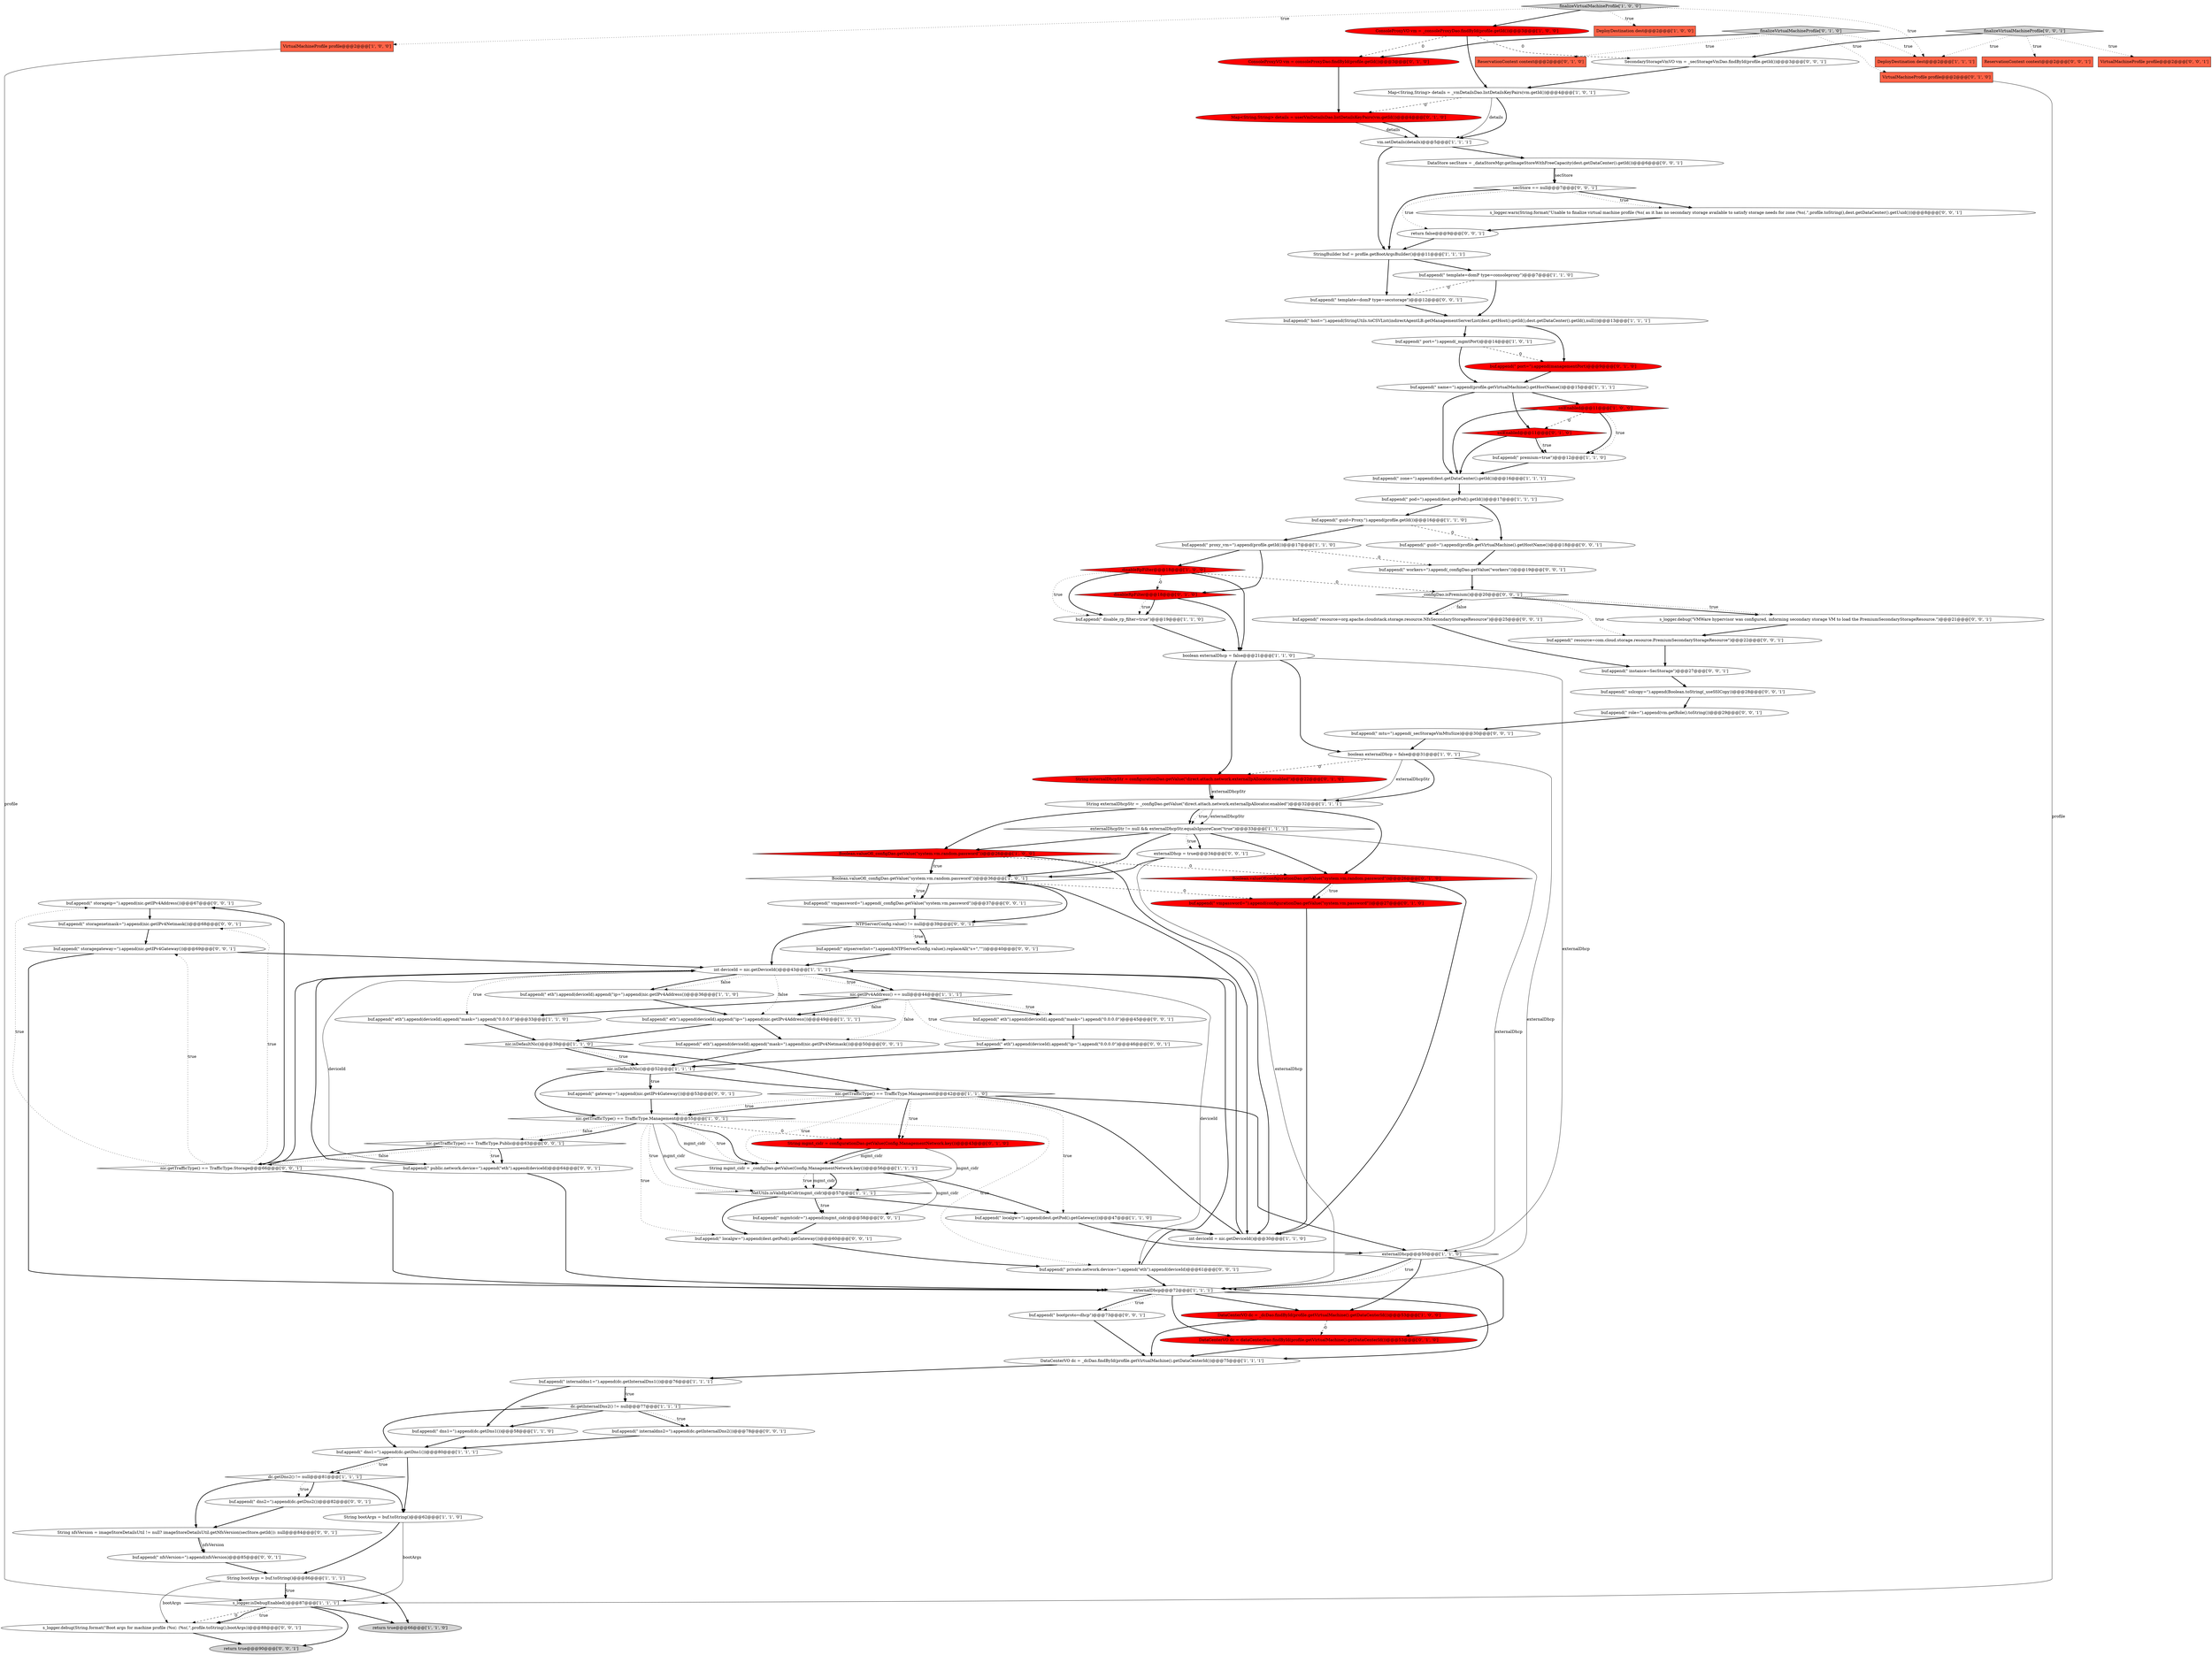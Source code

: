 digraph {
80 [style = filled, label = "buf.append(\" storageip=\").append(nic.getIPv4Address())@@@67@@@['0', '0', '1']", fillcolor = white, shape = ellipse image = "AAA0AAABBB3BBB"];
82 [style = filled, label = "_configDao.isPremium()@@@20@@@['0', '0', '1']", fillcolor = white, shape = diamond image = "AAA0AAABBB3BBB"];
98 [style = filled, label = "buf.append(\" mgmtcidr=\").append(mgmt_cidr)@@@58@@@['0', '0', '1']", fillcolor = white, shape = ellipse image = "AAA0AAABBB3BBB"];
43 [style = filled, label = "buf.append(\" dns1=\").append(dc.getDns1())@@@58@@@['1', '1', '0']", fillcolor = white, shape = ellipse image = "AAA0AAABBB1BBB"];
17 [style = filled, label = "buf.append(\" dns1=\").append(dc.getDns1())@@@80@@@['1', '1', '1']", fillcolor = white, shape = ellipse image = "AAA0AAABBB1BBB"];
63 [style = filled, label = "sslEnabled@@@11@@@['0', '1', '0']", fillcolor = red, shape = diamond image = "AAA1AAABBB2BBB"];
22 [style = filled, label = "StringBuilder buf = profile.getBootArgsBuilder()@@@11@@@['1', '1', '1']", fillcolor = white, shape = ellipse image = "AAA0AAABBB1BBB"];
104 [style = filled, label = "nic.getTrafficType() == TrafficType.Public@@@63@@@['0', '0', '1']", fillcolor = white, shape = diamond image = "AAA0AAABBB3BBB"];
71 [style = filled, label = "ReservationContext context@@@2@@@['0', '0', '1']", fillcolor = tomato, shape = box image = "AAA0AAABBB3BBB"];
39 [style = filled, label = "Boolean.valueOf(_configDao.getValue(\"system.vm.random.password\"))@@@36@@@['1', '0', '1']", fillcolor = white, shape = diamond image = "AAA0AAABBB1BBB"];
23 [style = filled, label = "_sslEnabled@@@11@@@['1', '0', '0']", fillcolor = red, shape = diamond image = "AAA1AAABBB1BBB"];
100 [style = filled, label = "buf.append(\" template=domP type=secstorage\")@@@12@@@['0', '0', '1']", fillcolor = white, shape = ellipse image = "AAA0AAABBB3BBB"];
36 [style = filled, label = "dc.getDns2() != null@@@81@@@['1', '1', '1']", fillcolor = white, shape = diamond image = "AAA0AAABBB1BBB"];
93 [style = filled, label = "buf.append(\" storagenetmask=\").append(nic.getIPv4Netmask())@@@68@@@['0', '0', '1']", fillcolor = white, shape = ellipse image = "AAA0AAABBB3BBB"];
102 [style = filled, label = "secStore == null@@@7@@@['0', '0', '1']", fillcolor = white, shape = diamond image = "AAA0AAABBB3BBB"];
2 [style = filled, label = "return true@@@66@@@['1', '1', '0']", fillcolor = lightgray, shape = ellipse image = "AAA0AAABBB1BBB"];
25 [style = filled, label = "nic.isDefaultNic()@@@39@@@['1', '1', '0']", fillcolor = white, shape = diamond image = "AAA0AAABBB1BBB"];
49 [style = filled, label = "String externalDhcpStr = _configDao.getValue(\"direct.attach.network.externalIpAllocator.enabled\")@@@32@@@['1', '1', '1']", fillcolor = white, shape = ellipse image = "AAA0AAABBB1BBB"];
44 [style = filled, label = "int deviceId = nic.getDeviceId()@@@43@@@['1', '1', '1']", fillcolor = white, shape = ellipse image = "AAA0AAABBB1BBB"];
99 [style = filled, label = "buf.append(\" guid=\").append(profile.getVirtualMachine().getHostName())@@@18@@@['0', '0', '1']", fillcolor = white, shape = ellipse image = "AAA0AAABBB3BBB"];
51 [style = filled, label = "buf.append(\" proxy_vm=\").append(profile.getId())@@@17@@@['1', '1', '0']", fillcolor = white, shape = ellipse image = "AAA0AAABBB1BBB"];
14 [style = filled, label = "s_logger.isDebugEnabled()@@@87@@@['1', '1', '1']", fillcolor = white, shape = diamond image = "AAA0AAABBB1BBB"];
61 [style = filled, label = "String mgmt_cidr = configurationDao.getValue(Config.ManagementNetwork.key())@@@43@@@['0', '1', '0']", fillcolor = red, shape = ellipse image = "AAA1AAABBB2BBB"];
12 [style = filled, label = "nic.getIPv4Address() == null@@@44@@@['1', '1', '1']", fillcolor = white, shape = diamond image = "AAA0AAABBB1BBB"];
42 [style = filled, label = "_disableRpFilter@@@18@@@['1', '0', '0']", fillcolor = red, shape = diamond image = "AAA1AAABBB1BBB"];
1 [style = filled, label = "VirtualMachineProfile profile@@@2@@@['1', '0', '0']", fillcolor = tomato, shape = box image = "AAA0AAABBB1BBB"];
97 [style = filled, label = "buf.append(\" resource=org.apache.cloudstack.storage.resource.NfsSecondaryStorageResource\")@@@25@@@['0', '0', '1']", fillcolor = white, shape = ellipse image = "AAA0AAABBB3BBB"];
19 [style = filled, label = "externalDhcp@@@50@@@['1', '1', '0']", fillcolor = white, shape = diamond image = "AAA0AAABBB1BBB"];
69 [style = filled, label = "SecondaryStorageVmVO vm = _secStorageVmDao.findById(profile.getId())@@@3@@@['0', '0', '1']", fillcolor = white, shape = ellipse image = "AAA0AAABBB3BBB"];
15 [style = filled, label = "boolean externalDhcp = false@@@31@@@['1', '0', '1']", fillcolor = white, shape = ellipse image = "AAA0AAABBB1BBB"];
47 [style = filled, label = "buf.append(\" premium=true\")@@@12@@@['1', '1', '0']", fillcolor = white, shape = ellipse image = "AAA0AAABBB1BBB"];
8 [style = filled, label = "NetUtils.isValidIp4Cidr(mgmt_cidr)@@@57@@@['1', '1', '1']", fillcolor = white, shape = diamond image = "AAA0AAABBB1BBB"];
4 [style = filled, label = "DataCenterVO dc = _dcDao.findById(profile.getVirtualMachine().getDataCenterId())@@@53@@@['1', '0', '0']", fillcolor = red, shape = ellipse image = "AAA1AAABBB1BBB"];
65 [style = filled, label = "buf.append(\" workers=\").append(_configDao.getValue(\"workers\"))@@@19@@@['0', '0', '1']", fillcolor = white, shape = ellipse image = "AAA0AAABBB3BBB"];
81 [style = filled, label = "buf.append(\" public.network.device=\").append(\"eth\").append(deviceId)@@@64@@@['0', '0', '1']", fillcolor = white, shape = ellipse image = "AAA0AAABBB3BBB"];
32 [style = filled, label = "buf.append(\" guid=Proxy.\").append(profile.getId())@@@16@@@['1', '1', '0']", fillcolor = white, shape = ellipse image = "AAA0AAABBB1BBB"];
52 [style = filled, label = "ReservationContext context@@@2@@@['0', '1', '0']", fillcolor = tomato, shape = box image = "AAA0AAABBB2BBB"];
54 [style = filled, label = "String externalDhcpStr = configurationDao.getValue(\"direct.attach.network.externalIpAllocator.enabled\")@@@22@@@['0', '1', '0']", fillcolor = red, shape = ellipse image = "AAA1AAABBB2BBB"];
38 [style = filled, label = "finalizeVirtualMachineProfile['1', '0', '0']", fillcolor = lightgray, shape = diamond image = "AAA0AAABBB1BBB"];
76 [style = filled, label = "NTPServerConfig.value() != null@@@39@@@['0', '0', '1']", fillcolor = white, shape = diamond image = "AAA0AAABBB3BBB"];
85 [style = filled, label = "s_logger.warn(String.format(\"Unable to finalize virtual machine profile (%s( as it has no secondary storage available to satisfy storage needs for zone (%s(.\",profile.toString(),dest.getDataCenter().getUuid()))@@@8@@@['0', '0', '1']", fillcolor = white, shape = ellipse image = "AAA0AAABBB3BBB"];
91 [style = filled, label = "buf.append(\" internaldns2=\").append(dc.getInternalDns2())@@@78@@@['0', '0', '1']", fillcolor = white, shape = ellipse image = "AAA0AAABBB3BBB"];
48 [style = filled, label = "buf.append(\" eth\").append(deviceId).append(\"ip=\").append(nic.getIPv4Address())@@@36@@@['1', '1', '0']", fillcolor = white, shape = ellipse image = "AAA0AAABBB1BBB"];
92 [style = filled, label = "buf.append(\" private.network.device=\").append(\"eth\").append(deviceId)@@@61@@@['0', '0', '1']", fillcolor = white, shape = ellipse image = "AAA0AAABBB3BBB"];
37 [style = filled, label = "dc.getInternalDns2() != null@@@77@@@['1', '1', '1']", fillcolor = white, shape = diamond image = "AAA0AAABBB1BBB"];
55 [style = filled, label = "VirtualMachineProfile profile@@@2@@@['0', '1', '0']", fillcolor = tomato, shape = box image = "AAA0AAABBB2BBB"];
5 [style = filled, label = "buf.append(\" localgw=\").append(dest.getPod().getGateway())@@@47@@@['1', '1', '0']", fillcolor = white, shape = ellipse image = "AAA0AAABBB1BBB"];
11 [style = filled, label = "buf.append(\" eth\").append(deviceId).append(\"ip=\").append(nic.getIPv4Address())@@@49@@@['1', '1', '1']", fillcolor = white, shape = ellipse image = "AAA0AAABBB1BBB"];
68 [style = filled, label = "return true@@@90@@@['0', '0', '1']", fillcolor = lightgray, shape = ellipse image = "AAA0AAABBB3BBB"];
31 [style = filled, label = "buf.append(\" internaldns1=\").append(dc.getInternalDns1())@@@76@@@['1', '1', '1']", fillcolor = white, shape = ellipse image = "AAA0AAABBB1BBB"];
106 [style = filled, label = "buf.append(\" nfsVersion=\").append(nfsVersion)@@@85@@@['0', '0', '1']", fillcolor = white, shape = ellipse image = "AAA0AAABBB3BBB"];
29 [style = filled, label = "DeployDestination dest@@@2@@@['1', '1', '1']", fillcolor = tomato, shape = box image = "AAA0AAABBB1BBB"];
66 [style = filled, label = "s_logger.debug(\"VMWare hypervisor was configured, informing secondary storage VM to load the PremiumSecondaryStorageResource.\")@@@21@@@['0', '0', '1']", fillcolor = white, shape = ellipse image = "AAA0AAABBB3BBB"];
46 [style = filled, label = "vm.setDetails(details)@@@5@@@['1', '1', '1']", fillcolor = white, shape = ellipse image = "AAA0AAABBB1BBB"];
10 [style = filled, label = "String bootArgs = buf.toString()@@@86@@@['1', '1', '1']", fillcolor = white, shape = ellipse image = "AAA0AAABBB1BBB"];
41 [style = filled, label = "buf.append(\" name=\").append(profile.getVirtualMachine().getHostName())@@@15@@@['1', '1', '1']", fillcolor = white, shape = ellipse image = "AAA0AAABBB1BBB"];
0 [style = filled, label = "DataCenterVO dc = _dcDao.findById(profile.getVirtualMachine().getDataCenterId())@@@75@@@['1', '1', '1']", fillcolor = white, shape = ellipse image = "AAA0AAABBB1BBB"];
62 [style = filled, label = "finalizeVirtualMachineProfile['0', '1', '0']", fillcolor = lightgray, shape = diamond image = "AAA0AAABBB2BBB"];
50 [style = filled, label = "Map<String,String> details = _vmDetailsDao.listDetailsKeyPairs(vm.getId())@@@4@@@['1', '0', '1']", fillcolor = white, shape = ellipse image = "AAA0AAABBB1BBB"];
67 [style = filled, label = "buf.append(\" instance=SecStorage\")@@@27@@@['0', '0', '1']", fillcolor = white, shape = ellipse image = "AAA0AAABBB3BBB"];
28 [style = filled, label = "externalDhcp@@@72@@@['1', '1', '1']", fillcolor = white, shape = diamond image = "AAA0AAABBB1BBB"];
70 [style = filled, label = "buf.append(\" vmpassword=\").append(_configDao.getValue(\"system.vm.password\"))@@@37@@@['0', '0', '1']", fillcolor = white, shape = ellipse image = "AAA0AAABBB3BBB"];
73 [style = filled, label = "buf.append(\" eth\").append(deviceId).append(\"mask=\").append(\"0.0.0.0\")@@@45@@@['0', '0', '1']", fillcolor = white, shape = ellipse image = "AAA0AAABBB3BBB"];
30 [style = filled, label = "boolean externalDhcp = false@@@21@@@['1', '1', '0']", fillcolor = white, shape = ellipse image = "AAA0AAABBB1BBB"];
58 [style = filled, label = "ConsoleProxyVO vm = consoleProxyDao.findById(profile.getId())@@@3@@@['0', '1', '0']", fillcolor = red, shape = ellipse image = "AAA1AAABBB2BBB"];
33 [style = filled, label = "String mgmt_cidr = _configDao.getValue(Config.ManagementNetwork.key())@@@56@@@['1', '1', '1']", fillcolor = white, shape = ellipse image = "AAA0AAABBB1BBB"];
64 [style = filled, label = "Boolean.valueOf(configurationDao.getValue(\"system.vm.random.password\"))@@@26@@@['0', '1', '0']", fillcolor = red, shape = diamond image = "AAA1AAABBB2BBB"];
26 [style = filled, label = "buf.append(\" disable_rp_filter=true\")@@@19@@@['1', '1', '0']", fillcolor = white, shape = ellipse image = "AAA0AAABBB1BBB"];
94 [style = filled, label = "buf.append(\" gateway=\").append(nic.getIPv4Gateway())@@@53@@@['0', '0', '1']", fillcolor = white, shape = ellipse image = "AAA0AAABBB3BBB"];
16 [style = filled, label = "externalDhcpStr != null && externalDhcpStr.equalsIgnoreCase(\"true\")@@@33@@@['1', '1', '1']", fillcolor = white, shape = diamond image = "AAA0AAABBB1BBB"];
78 [style = filled, label = "buf.append(\" role=\").append(vm.getRole().toString())@@@29@@@['0', '0', '1']", fillcolor = white, shape = ellipse image = "AAA0AAABBB3BBB"];
88 [style = filled, label = "buf.append(\" resource=com.cloud.storage.resource.PremiumSecondaryStorageResource\")@@@22@@@['0', '0', '1']", fillcolor = white, shape = ellipse image = "AAA0AAABBB3BBB"];
75 [style = filled, label = "DataStore secStore = _dataStoreMgr.getImageStoreWithFreeCapacity(dest.getDataCenter().getId())@@@6@@@['0', '0', '1']", fillcolor = white, shape = ellipse image = "AAA0AAABBB3BBB"];
96 [style = filled, label = "buf.append(\" eth\").append(deviceId).append(\"mask=\").append(nic.getIPv4Netmask())@@@50@@@['0', '0', '1']", fillcolor = white, shape = ellipse image = "AAA0AAABBB3BBB"];
89 [style = filled, label = "externalDhcp = true@@@34@@@['0', '0', '1']", fillcolor = white, shape = ellipse image = "AAA0AAABBB3BBB"];
101 [style = filled, label = "buf.append(\" localgw=\").append(dest.getPod().getGateway())@@@60@@@['0', '0', '1']", fillcolor = white, shape = ellipse image = "AAA0AAABBB3BBB"];
79 [style = filled, label = "nic.getTrafficType() == TrafficType.Storage@@@66@@@['0', '0', '1']", fillcolor = white, shape = diamond image = "AAA0AAABBB3BBB"];
24 [style = filled, label = "nic.getTrafficType() == TrafficType.Management@@@55@@@['1', '0', '1']", fillcolor = white, shape = diamond image = "AAA0AAABBB1BBB"];
40 [style = filled, label = "buf.append(\" zone=\").append(dest.getDataCenter().getId())@@@16@@@['1', '1', '1']", fillcolor = white, shape = ellipse image = "AAA0AAABBB1BBB"];
21 [style = filled, label = "nic.isDefaultNic()@@@52@@@['1', '1', '1']", fillcolor = white, shape = diamond image = "AAA0AAABBB1BBB"];
87 [style = filled, label = "buf.append(\" storagegateway=\").append(nic.getIPv4Gateway())@@@69@@@['0', '0', '1']", fillcolor = white, shape = ellipse image = "AAA0AAABBB3BBB"];
53 [style = filled, label = "disableRpFilter@@@18@@@['0', '1', '0']", fillcolor = red, shape = diamond image = "AAA1AAABBB2BBB"];
74 [style = filled, label = "VirtualMachineProfile profile@@@2@@@['0', '0', '1']", fillcolor = tomato, shape = box image = "AAA0AAABBB3BBB"];
13 [style = filled, label = "DeployDestination dest@@@2@@@['1', '0', '0']", fillcolor = tomato, shape = box image = "AAA0AAABBB1BBB"];
84 [style = filled, label = "finalizeVirtualMachineProfile['0', '0', '1']", fillcolor = lightgray, shape = diamond image = "AAA0AAABBB3BBB"];
107 [style = filled, label = "buf.append(\" sslcopy=\").append(Boolean.toString(_useSSlCopy))@@@28@@@['0', '0', '1']", fillcolor = white, shape = ellipse image = "AAA0AAABBB3BBB"];
90 [style = filled, label = "buf.append(\" bootproto=dhcp\")@@@73@@@['0', '0', '1']", fillcolor = white, shape = ellipse image = "AAA0AAABBB3BBB"];
20 [style = filled, label = "buf.append(\" host=\").append(StringUtils.toCSVList(indirectAgentLB.getManagementServerList(dest.getHost().getId(),dest.getDataCenter().getId(),null)))@@@13@@@['1', '1', '1']", fillcolor = white, shape = ellipse image = "AAA0AAABBB1BBB"];
105 [style = filled, label = "String nfsVersion = imageStoreDetailsUtil != null? imageStoreDetailsUtil.getNfsVersion(secStore.getId()): null@@@84@@@['0', '0', '1']", fillcolor = white, shape = ellipse image = "AAA0AAABBB3BBB"];
77 [style = filled, label = "buf.append(\" dns2=\").append(dc.getDns2())@@@82@@@['0', '0', '1']", fillcolor = white, shape = ellipse image = "AAA0AAABBB3BBB"];
103 [style = filled, label = "buf.append(\" eth\").append(deviceId).append(\"ip=\").append(\"0.0.0.0\")@@@46@@@['0', '0', '1']", fillcolor = white, shape = ellipse image = "AAA0AAABBB3BBB"];
57 [style = filled, label = "buf.append(\" vmpassword=\").append(configurationDao.getValue(\"system.vm.password\"))@@@27@@@['0', '1', '0']", fillcolor = red, shape = ellipse image = "AAA1AAABBB2BBB"];
83 [style = filled, label = "return false@@@9@@@['0', '0', '1']", fillcolor = white, shape = ellipse image = "AAA0AAABBB3BBB"];
45 [style = filled, label = "String bootArgs = buf.toString()@@@62@@@['1', '1', '0']", fillcolor = white, shape = ellipse image = "AAA0AAABBB1BBB"];
86 [style = filled, label = "buf.append(\" ntpserverlist=\").append(NTPServerConfig.value().replaceAll(\"\s+\",\"\"))@@@40@@@['0', '0', '1']", fillcolor = white, shape = ellipse image = "AAA0AAABBB3BBB"];
7 [style = filled, label = "int deviceId = nic.getDeviceId()@@@30@@@['1', '1', '0']", fillcolor = white, shape = ellipse image = "AAA0AAABBB1BBB"];
72 [style = filled, label = "s_logger.debug(String.format(\"Boot args for machine profile (%s(: (%s(.\",profile.toString(),bootArgs))@@@88@@@['0', '0', '1']", fillcolor = white, shape = ellipse image = "AAA0AAABBB3BBB"];
3 [style = filled, label = "Boolean.valueOf(_configDao.getValue(\"system.vm.random.password\"))@@@26@@@['1', '0', '0']", fillcolor = red, shape = diamond image = "AAA1AAABBB1BBB"];
35 [style = filled, label = "buf.append(\" eth\").append(deviceId).append(\"mask=\").append(\"0.0.0.0\")@@@33@@@['1', '1', '0']", fillcolor = white, shape = ellipse image = "AAA0AAABBB1BBB"];
34 [style = filled, label = "buf.append(\" pod=\").append(dest.getPod().getId())@@@17@@@['1', '1', '1']", fillcolor = white, shape = ellipse image = "AAA0AAABBB1BBB"];
59 [style = filled, label = "Map<String,String> details = userVmDetailsDao.listDetailsKeyPairs(vm.getId())@@@4@@@['0', '1', '0']", fillcolor = red, shape = ellipse image = "AAA1AAABBB2BBB"];
6 [style = filled, label = "buf.append(\" port=\").append(_mgmtPort)@@@14@@@['1', '0', '1']", fillcolor = white, shape = ellipse image = "AAA0AAABBB1BBB"];
56 [style = filled, label = "buf.append(\" port=\").append(managementPort)@@@9@@@['0', '1', '0']", fillcolor = red, shape = ellipse image = "AAA1AAABBB2BBB"];
9 [style = filled, label = "ConsoleProxyVO vm = _consoleProxyDao.findById(profile.getId())@@@3@@@['1', '0', '0']", fillcolor = red, shape = ellipse image = "AAA1AAABBB1BBB"];
27 [style = filled, label = "buf.append(\" template=domP type=consoleproxy\")@@@7@@@['1', '1', '0']", fillcolor = white, shape = ellipse image = "AAA0AAABBB1BBB"];
60 [style = filled, label = "DataCenterVO dc = dataCenterDao.findById(profile.getVirtualMachine().getDataCenterId())@@@53@@@['0', '1', '0']", fillcolor = red, shape = ellipse image = "AAA1AAABBB2BBB"];
95 [style = filled, label = "buf.append(\" mtu=\").append(_secStorageVmMtuSize)@@@30@@@['0', '0', '1']", fillcolor = white, shape = ellipse image = "AAA0AAABBB3BBB"];
18 [style = filled, label = "nic.getTrafficType() == TrafficType.Management@@@42@@@['1', '1', '0']", fillcolor = white, shape = diamond image = "AAA0AAABBB1BBB"];
62->52 [style = dotted, label="true"];
9->50 [style = bold, label=""];
82->97 [style = bold, label=""];
31->37 [style = bold, label=""];
88->67 [style = bold, label=""];
105->106 [style = solid, label="nfsVersion"];
49->16 [style = bold, label=""];
30->19 [style = solid, label="externalDhcp"];
19->60 [style = bold, label=""];
24->92 [style = dotted, label="true"];
33->8 [style = solid, label="mgmt_cidr"];
81->28 [style = bold, label=""];
87->44 [style = bold, label=""];
82->97 [style = dotted, label="false"];
15->54 [style = dashed, label="0"];
56->41 [style = bold, label=""];
100->20 [style = bold, label=""];
17->45 [style = bold, label=""];
24->33 [style = dotted, label="true"];
51->53 [style = bold, label=""];
16->64 [style = bold, label=""];
21->24 [style = bold, label=""];
14->72 [style = dotted, label="true"];
97->67 [style = bold, label=""];
16->89 [style = bold, label=""];
12->73 [style = dotted, label="true"];
44->12 [style = dotted, label="true"];
36->105 [style = bold, label=""];
21->18 [style = bold, label=""];
45->14 [style = solid, label="bootArgs"];
69->50 [style = bold, label=""];
17->36 [style = bold, label=""];
28->0 [style = bold, label=""];
37->43 [style = bold, label=""];
66->88 [style = bold, label=""];
53->26 [style = dotted, label="true"];
3->64 [style = dashed, label="0"];
9->69 [style = dashed, label="0"];
18->61 [style = bold, label=""];
96->21 [style = bold, label=""];
73->103 [style = bold, label=""];
104->79 [style = dotted, label="false"];
67->107 [style = bold, label=""];
106->10 [style = bold, label=""];
6->41 [style = bold, label=""];
76->86 [style = dotted, label="true"];
63->47 [style = dotted, label="true"];
3->39 [style = bold, label=""];
34->32 [style = bold, label=""];
58->59 [style = bold, label=""];
11->96 [style = bold, label=""];
36->77 [style = bold, label=""];
19->28 [style = bold, label=""];
81->44 [style = bold, label=""];
15->28 [style = solid, label="externalDhcp"];
24->8 [style = dotted, label="true"];
105->106 [style = bold, label=""];
99->65 [style = bold, label=""];
45->10 [style = bold, label=""];
25->21 [style = bold, label=""];
11->25 [style = bold, label=""];
25->21 [style = dotted, label="true"];
36->77 [style = dotted, label="true"];
10->72 [style = solid, label="bootArgs"];
80->93 [style = bold, label=""];
16->3 [style = bold, label=""];
89->39 [style = bold, label=""];
49->64 [style = bold, label=""];
60->0 [style = bold, label=""];
42->26 [style = dotted, label="true"];
54->49 [style = bold, label=""];
102->22 [style = bold, label=""];
10->14 [style = bold, label=""];
8->98 [style = dotted, label="true"];
28->90 [style = dotted, label="true"];
102->85 [style = bold, label=""];
38->13 [style = dotted, label="true"];
12->11 [style = bold, label=""];
18->19 [style = bold, label=""];
44->48 [style = dotted, label="false"];
89->28 [style = solid, label="externalDhcp"];
53->30 [style = bold, label=""];
40->34 [style = bold, label=""];
12->35 [style = bold, label=""];
24->61 [style = dashed, label="0"];
82->66 [style = bold, label=""];
44->12 [style = bold, label=""];
59->46 [style = solid, label="details"];
84->69 [style = bold, label=""];
44->35 [style = dotted, label="true"];
4->0 [style = bold, label=""];
38->1 [style = dotted, label="true"];
24->33 [style = solid, label="mgmt_cidr"];
12->103 [style = dotted, label="true"];
75->102 [style = bold, label=""];
83->22 [style = bold, label=""];
3->7 [style = bold, label=""];
39->7 [style = bold, label=""];
63->40 [style = bold, label=""];
76->86 [style = bold, label=""];
37->91 [style = bold, label=""];
82->66 [style = dotted, label="true"];
33->98 [style = solid, label="mgmt_cidr"];
57->7 [style = bold, label=""];
98->101 [style = bold, label=""];
21->94 [style = dotted, label="true"];
49->3 [style = bold, label=""];
8->101 [style = bold, label=""];
5->7 [style = bold, label=""];
16->39 [style = bold, label=""];
10->2 [style = bold, label=""];
18->5 [style = dotted, label="true"];
39->70 [style = dotted, label="true"];
79->80 [style = dotted, label="true"];
51->42 [style = bold, label=""];
44->11 [style = dotted, label="false"];
18->7 [style = bold, label=""];
16->89 [style = dotted, label="true"];
33->8 [style = bold, label=""];
27->20 [style = bold, label=""];
32->51 [style = bold, label=""];
64->57 [style = bold, label=""];
32->99 [style = dashed, label="0"];
14->72 [style = dashed, label="0"];
7->44 [style = bold, label=""];
0->31 [style = bold, label=""];
30->15 [style = bold, label=""];
59->46 [style = bold, label=""];
101->92 [style = bold, label=""];
14->68 [style = bold, label=""];
63->47 [style = bold, label=""];
64->57 [style = dotted, label="true"];
18->24 [style = bold, label=""];
28->90 [style = bold, label=""];
50->46 [style = solid, label="details"];
92->44 [style = bold, label=""];
95->15 [style = bold, label=""];
62->55 [style = dotted, label="true"];
37->91 [style = dotted, label="true"];
47->40 [style = bold, label=""];
77->105 [style = bold, label=""];
18->33 [style = dotted, label="true"];
79->80 [style = bold, label=""];
84->74 [style = dotted, label="true"];
18->24 [style = dotted, label="true"];
25->18 [style = bold, label=""];
38->9 [style = bold, label=""];
44->81 [style = solid, label="deviceId"];
8->98 [style = bold, label=""];
70->76 [style = bold, label=""];
33->5 [style = bold, label=""];
12->73 [style = bold, label=""];
104->81 [style = bold, label=""];
24->8 [style = solid, label="mgmt_cidr"];
16->19 [style = solid, label="externalDhcp"];
23->63 [style = dashed, label="0"];
35->25 [style = bold, label=""];
24->33 [style = bold, label=""];
5->19 [style = bold, label=""];
43->17 [style = bold, label=""];
107->78 [style = bold, label=""];
19->28 [style = dotted, label="true"];
18->61 [style = dotted, label="true"];
82->88 [style = dotted, label="true"];
62->29 [style = dotted, label="true"];
44->92 [style = solid, label="deviceId"];
46->75 [style = bold, label=""];
41->40 [style = bold, label=""];
86->44 [style = bold, label=""];
48->11 [style = bold, label=""];
28->60 [style = bold, label=""];
30->54 [style = bold, label=""];
53->26 [style = bold, label=""];
55->14 [style = solid, label="profile"];
23->47 [style = bold, label=""];
61->33 [style = solid, label="mgmt_cidr"];
79->28 [style = bold, label=""];
90->0 [style = bold, label=""];
31->43 [style = bold, label=""];
33->8 [style = dotted, label="true"];
34->99 [style = bold, label=""];
50->59 [style = dashed, label="0"];
14->2 [style = bold, label=""];
42->82 [style = dashed, label="0"];
17->36 [style = dotted, label="true"];
24->104 [style = dotted, label="false"];
104->79 [style = bold, label=""];
42->53 [style = dashed, label="0"];
85->83 [style = bold, label=""];
46->22 [style = bold, label=""];
49->16 [style = dotted, label="true"];
15->49 [style = bold, label=""];
42->26 [style = bold, label=""];
1->14 [style = solid, label="profile"];
12->11 [style = dotted, label="false"];
23->47 [style = dotted, label="true"];
78->95 [style = bold, label=""];
31->37 [style = dotted, label="true"];
12->96 [style = dotted, label="false"];
104->81 [style = dotted, label="true"];
20->56 [style = bold, label=""];
79->93 [style = dotted, label="true"];
50->46 [style = bold, label=""];
103->21 [style = bold, label=""];
37->17 [style = bold, label=""];
39->57 [style = dashed, label="0"];
62->58 [style = bold, label=""];
79->87 [style = dotted, label="true"];
51->65 [style = dashed, label="0"];
24->101 [style = dotted, label="true"];
84->29 [style = dotted, label="true"];
20->6 [style = bold, label=""];
39->70 [style = bold, label=""];
91->17 [style = bold, label=""];
27->100 [style = dashed, label="0"];
93->87 [style = bold, label=""];
102->85 [style = dotted, label="true"];
84->71 [style = dotted, label="true"];
26->30 [style = bold, label=""];
10->14 [style = dotted, label="true"];
76->44 [style = bold, label=""];
64->7 [style = bold, label=""];
61->8 [style = solid, label="mgmt_cidr"];
14->72 [style = bold, label=""];
15->49 [style = solid, label="externalDhcpStr"];
8->5 [style = bold, label=""];
22->27 [style = bold, label=""];
4->60 [style = dashed, label="0"];
42->30 [style = bold, label=""];
3->39 [style = dotted, label="true"];
23->40 [style = bold, label=""];
44->48 [style = bold, label=""];
75->102 [style = solid, label="secStore"];
87->28 [style = bold, label=""];
9->58 [style = dashed, label="0"];
24->104 [style = bold, label=""];
6->56 [style = dashed, label="0"];
19->4 [style = bold, label=""];
38->29 [style = dotted, label="true"];
54->49 [style = solid, label="externalDhcpStr"];
36->45 [style = bold, label=""];
92->28 [style = bold, label=""];
39->76 [style = bold, label=""];
49->16 [style = solid, label="externalDhcpStr"];
65->82 [style = bold, label=""];
41->23 [style = bold, label=""];
94->24 [style = bold, label=""];
79->44 [style = bold, label=""];
72->68 [style = bold, label=""];
61->33 [style = bold, label=""];
21->94 [style = bold, label=""];
41->63 [style = bold, label=""];
102->83 [style = dotted, label="true"];
22->100 [style = bold, label=""];
28->4 [style = bold, label=""];
}
